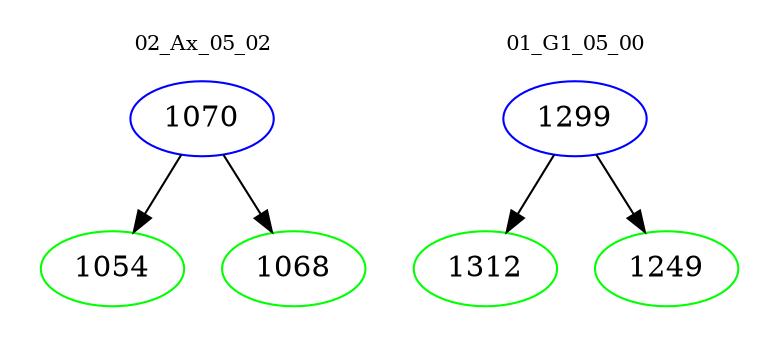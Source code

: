 digraph{
subgraph cluster_0 {
color = white
label = "02_Ax_05_02";
fontsize=10;
T0_1070 [label="1070", color="blue"]
T0_1070 -> T0_1054 [color="black"]
T0_1054 [label="1054", color="green"]
T0_1070 -> T0_1068 [color="black"]
T0_1068 [label="1068", color="green"]
}
subgraph cluster_1 {
color = white
label = "01_G1_05_00";
fontsize=10;
T1_1299 [label="1299", color="blue"]
T1_1299 -> T1_1312 [color="black"]
T1_1312 [label="1312", color="green"]
T1_1299 -> T1_1249 [color="black"]
T1_1249 [label="1249", color="green"]
}
}

